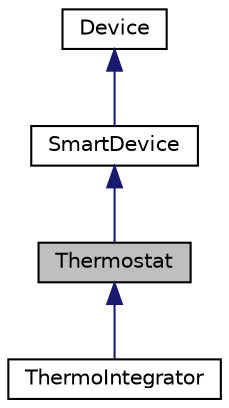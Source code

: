 digraph "Thermostat"
{
 // LATEX_PDF_SIZE
  edge [fontname="Helvetica",fontsize="10",labelfontname="Helvetica",labelfontsize="10"];
  node [fontname="Helvetica",fontsize="10",shape=record];
  Node1 [label="Thermostat",height=0.2,width=0.4,color="black", fillcolor="grey75", style="filled", fontcolor="black",tooltip=" "];
  Node2 -> Node1 [dir="back",color="midnightblue",fontsize="10",style="solid",fontname="Helvetica"];
  Node2 [label="SmartDevice",height=0.2,width=0.4,color="black", fillcolor="white", style="filled",URL="$classSmartDevice.html",tooltip=" "];
  Node3 -> Node2 [dir="back",color="midnightblue",fontsize="10",style="solid",fontname="Helvetica"];
  Node3 [label="Device",height=0.2,width=0.4,color="black", fillcolor="white", style="filled",URL="$classDevice.html",tooltip=" "];
  Node1 -> Node4 [dir="back",color="midnightblue",fontsize="10",style="solid",fontname="Helvetica"];
  Node4 [label="ThermoIntegrator",height=0.2,width=0.4,color="black", fillcolor="white", style="filled",URL="$classThermoIntegrator.html",tooltip=" "];
}
